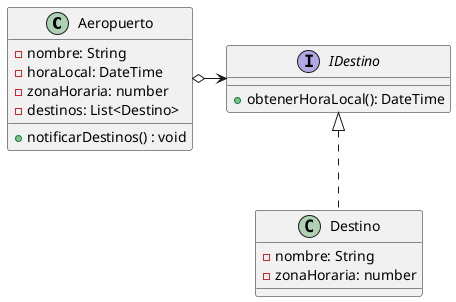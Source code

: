 @startuml

class Aeropuerto {
    - nombre: String
    - horaLocal: DateTime
    - zonaHoraria: number
    - destinos: List<Destino>

    + notificarDestinos() : void
}

interface IDestino {
    + obtenerHoraLocal(): DateTime
}

class Destino implements IDestino {
    - nombre: String
    - zonaHoraria: number
}

' relaciones
Aeropuerto o-r-> IDestino

@enduml